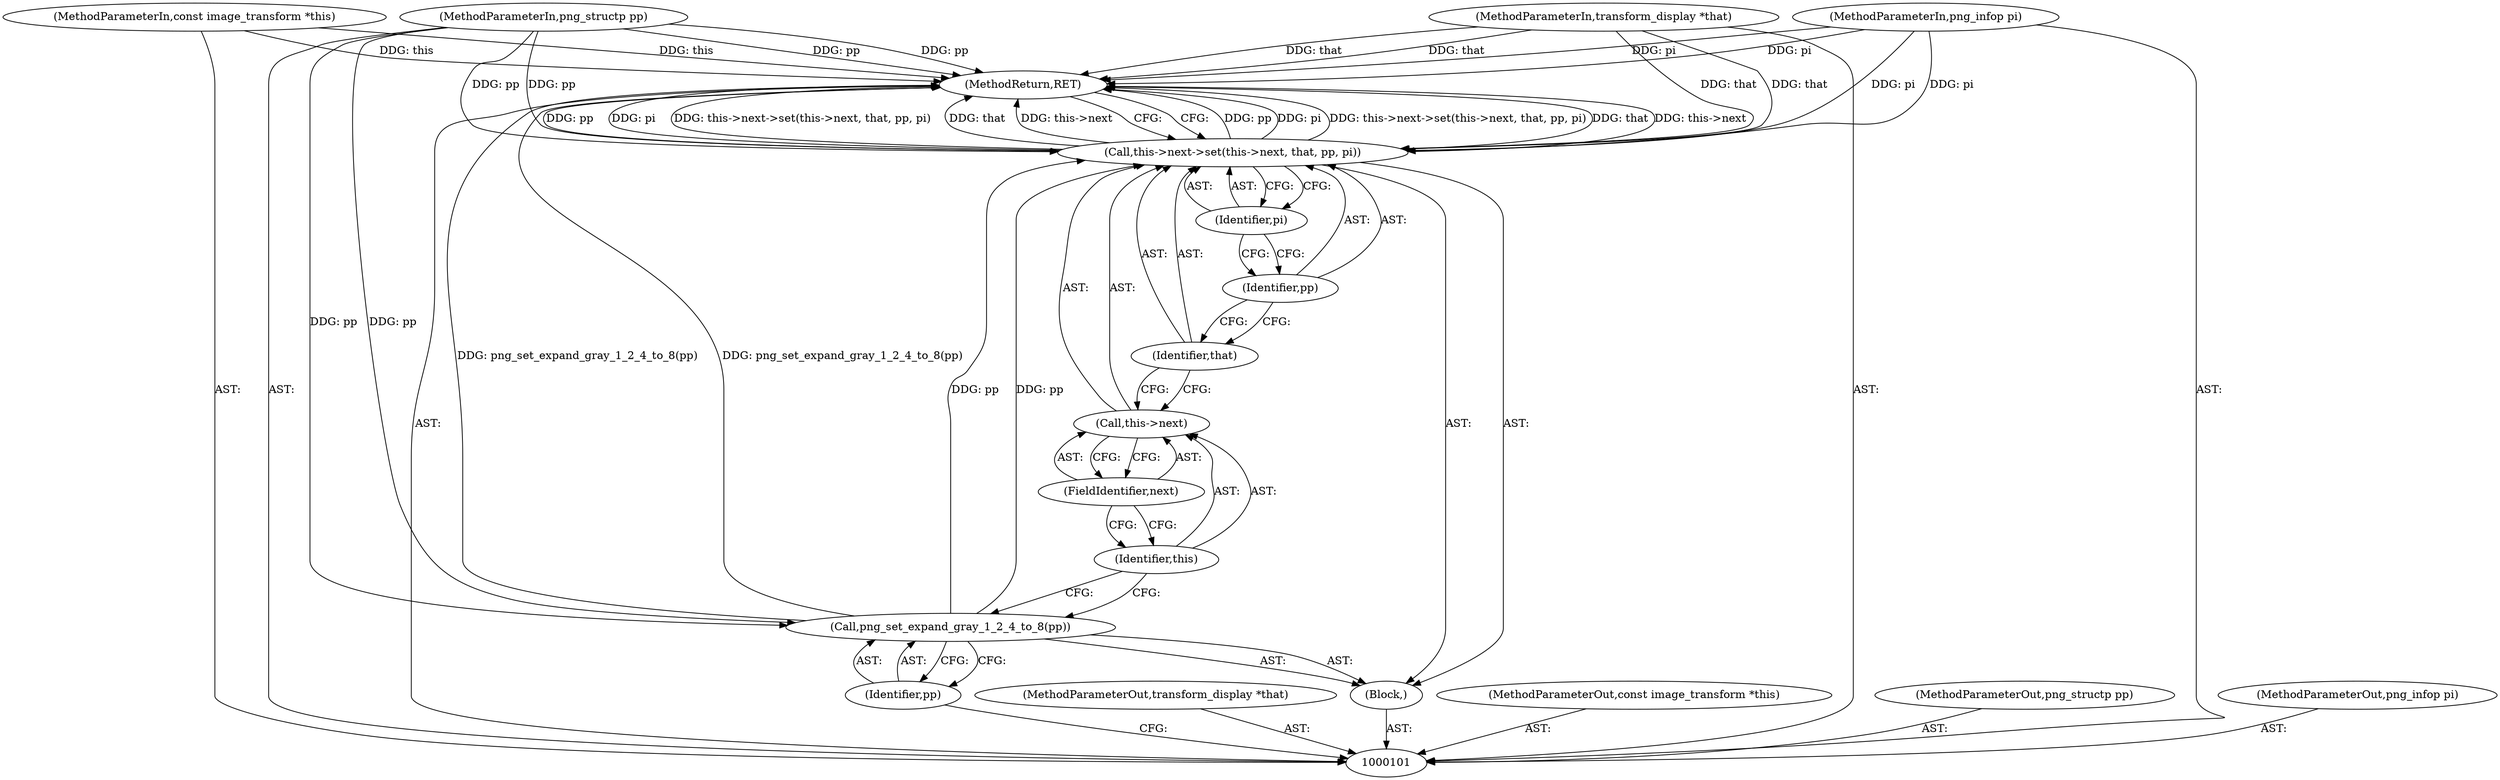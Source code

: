 digraph "0_Android_9d4853418ab2f754c2b63e091c29c5529b8b86ca_66" {
"1000116" [label="(MethodReturn,RET)"];
"1000103" [label="(MethodParameterIn,transform_display *that)"];
"1000141" [label="(MethodParameterOut,transform_display *that)"];
"1000102" [label="(MethodParameterIn,const image_transform *this)"];
"1000140" [label="(MethodParameterOut,const image_transform *this)"];
"1000104" [label="(MethodParameterIn,png_structp pp)"];
"1000142" [label="(MethodParameterOut,png_structp pp)"];
"1000105" [label="(MethodParameterIn,png_infop pi)"];
"1000143" [label="(MethodParameterOut,png_infop pi)"];
"1000106" [label="(Block,)"];
"1000108" [label="(Identifier,pp)"];
"1000107" [label="(Call,png_set_expand_gray_1_2_4_to_8(pp))"];
"1000110" [label="(Call,this->next)"];
"1000111" [label="(Identifier,this)"];
"1000112" [label="(FieldIdentifier,next)"];
"1000113" [label="(Identifier,that)"];
"1000114" [label="(Identifier,pp)"];
"1000109" [label="(Call,this->next->set(this->next, that, pp, pi))"];
"1000115" [label="(Identifier,pi)"];
"1000116" -> "1000101"  [label="AST: "];
"1000116" -> "1000109"  [label="CFG: "];
"1000107" -> "1000116"  [label="DDG: png_set_expand_gray_1_2_4_to_8(pp)"];
"1000104" -> "1000116"  [label="DDG: pp"];
"1000105" -> "1000116"  [label="DDG: pi"];
"1000109" -> "1000116"  [label="DDG: pp"];
"1000109" -> "1000116"  [label="DDG: pi"];
"1000109" -> "1000116"  [label="DDG: this->next->set(this->next, that, pp, pi)"];
"1000109" -> "1000116"  [label="DDG: that"];
"1000109" -> "1000116"  [label="DDG: this->next"];
"1000103" -> "1000116"  [label="DDG: that"];
"1000102" -> "1000116"  [label="DDG: this"];
"1000103" -> "1000101"  [label="AST: "];
"1000103" -> "1000116"  [label="DDG: that"];
"1000103" -> "1000109"  [label="DDG: that"];
"1000141" -> "1000101"  [label="AST: "];
"1000102" -> "1000101"  [label="AST: "];
"1000102" -> "1000116"  [label="DDG: this"];
"1000140" -> "1000101"  [label="AST: "];
"1000104" -> "1000101"  [label="AST: "];
"1000104" -> "1000116"  [label="DDG: pp"];
"1000104" -> "1000107"  [label="DDG: pp"];
"1000104" -> "1000109"  [label="DDG: pp"];
"1000142" -> "1000101"  [label="AST: "];
"1000105" -> "1000101"  [label="AST: "];
"1000105" -> "1000116"  [label="DDG: pi"];
"1000105" -> "1000109"  [label="DDG: pi"];
"1000143" -> "1000101"  [label="AST: "];
"1000106" -> "1000101"  [label="AST: "];
"1000107" -> "1000106"  [label="AST: "];
"1000109" -> "1000106"  [label="AST: "];
"1000108" -> "1000107"  [label="AST: "];
"1000108" -> "1000101"  [label="CFG: "];
"1000107" -> "1000108"  [label="CFG: "];
"1000107" -> "1000106"  [label="AST: "];
"1000107" -> "1000108"  [label="CFG: "];
"1000108" -> "1000107"  [label="AST: "];
"1000111" -> "1000107"  [label="CFG: "];
"1000107" -> "1000116"  [label="DDG: png_set_expand_gray_1_2_4_to_8(pp)"];
"1000104" -> "1000107"  [label="DDG: pp"];
"1000107" -> "1000109"  [label="DDG: pp"];
"1000110" -> "1000109"  [label="AST: "];
"1000110" -> "1000112"  [label="CFG: "];
"1000111" -> "1000110"  [label="AST: "];
"1000112" -> "1000110"  [label="AST: "];
"1000113" -> "1000110"  [label="CFG: "];
"1000111" -> "1000110"  [label="AST: "];
"1000111" -> "1000107"  [label="CFG: "];
"1000112" -> "1000111"  [label="CFG: "];
"1000112" -> "1000110"  [label="AST: "];
"1000112" -> "1000111"  [label="CFG: "];
"1000110" -> "1000112"  [label="CFG: "];
"1000113" -> "1000109"  [label="AST: "];
"1000113" -> "1000110"  [label="CFG: "];
"1000114" -> "1000113"  [label="CFG: "];
"1000114" -> "1000109"  [label="AST: "];
"1000114" -> "1000113"  [label="CFG: "];
"1000115" -> "1000114"  [label="CFG: "];
"1000109" -> "1000106"  [label="AST: "];
"1000109" -> "1000115"  [label="CFG: "];
"1000110" -> "1000109"  [label="AST: "];
"1000113" -> "1000109"  [label="AST: "];
"1000114" -> "1000109"  [label="AST: "];
"1000115" -> "1000109"  [label="AST: "];
"1000116" -> "1000109"  [label="CFG: "];
"1000109" -> "1000116"  [label="DDG: pp"];
"1000109" -> "1000116"  [label="DDG: pi"];
"1000109" -> "1000116"  [label="DDG: this->next->set(this->next, that, pp, pi)"];
"1000109" -> "1000116"  [label="DDG: that"];
"1000109" -> "1000116"  [label="DDG: this->next"];
"1000103" -> "1000109"  [label="DDG: that"];
"1000107" -> "1000109"  [label="DDG: pp"];
"1000104" -> "1000109"  [label="DDG: pp"];
"1000105" -> "1000109"  [label="DDG: pi"];
"1000115" -> "1000109"  [label="AST: "];
"1000115" -> "1000114"  [label="CFG: "];
"1000109" -> "1000115"  [label="CFG: "];
}
